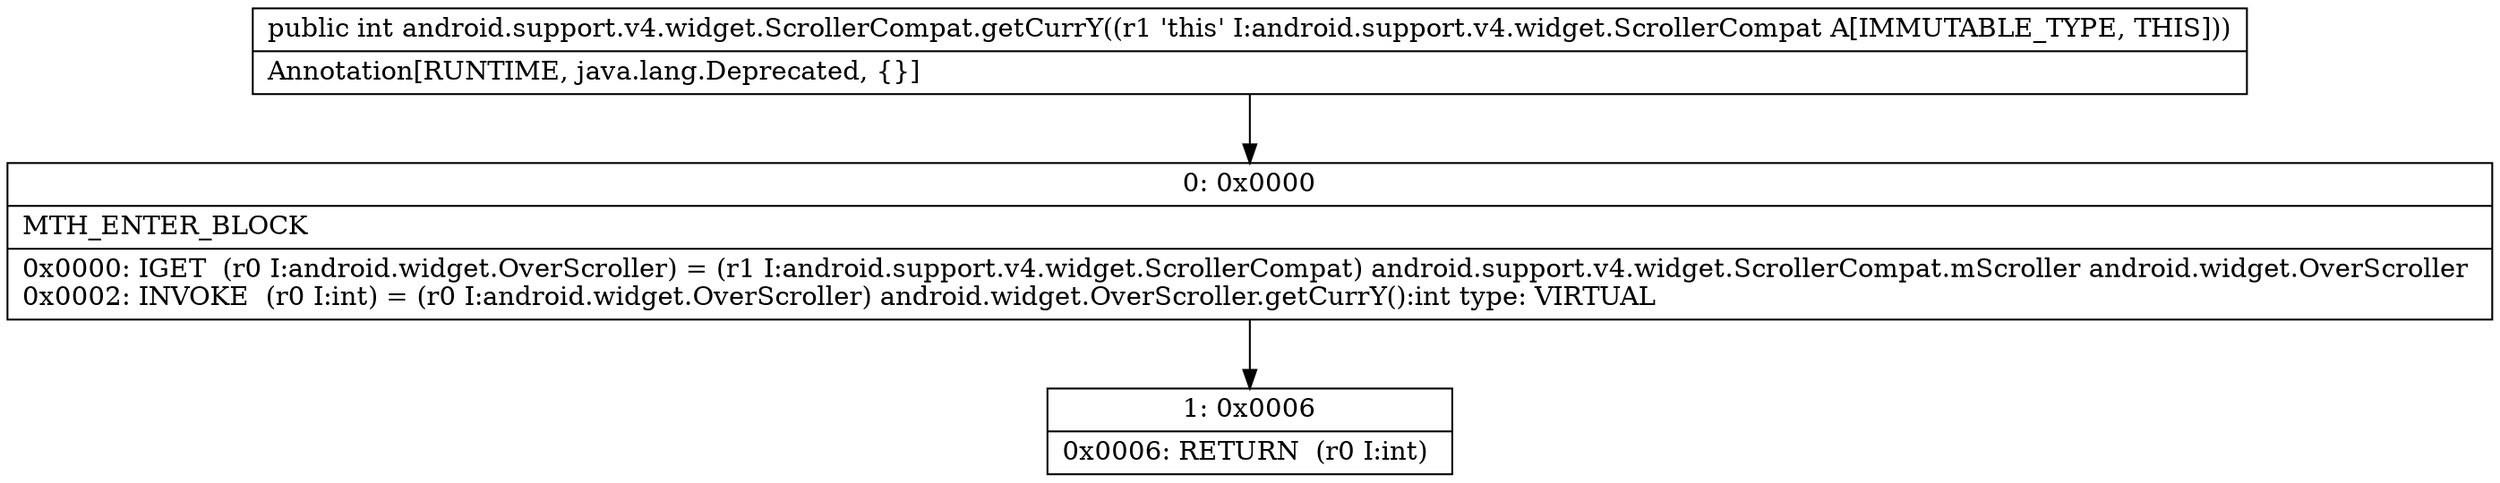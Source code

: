 digraph "CFG forandroid.support.v4.widget.ScrollerCompat.getCurrY()I" {
Node_0 [shape=record,label="{0\:\ 0x0000|MTH_ENTER_BLOCK\l|0x0000: IGET  (r0 I:android.widget.OverScroller) = (r1 I:android.support.v4.widget.ScrollerCompat) android.support.v4.widget.ScrollerCompat.mScroller android.widget.OverScroller \l0x0002: INVOKE  (r0 I:int) = (r0 I:android.widget.OverScroller) android.widget.OverScroller.getCurrY():int type: VIRTUAL \l}"];
Node_1 [shape=record,label="{1\:\ 0x0006|0x0006: RETURN  (r0 I:int) \l}"];
MethodNode[shape=record,label="{public int android.support.v4.widget.ScrollerCompat.getCurrY((r1 'this' I:android.support.v4.widget.ScrollerCompat A[IMMUTABLE_TYPE, THIS]))  | Annotation[RUNTIME, java.lang.Deprecated, \{\}]\l}"];
MethodNode -> Node_0;
Node_0 -> Node_1;
}

